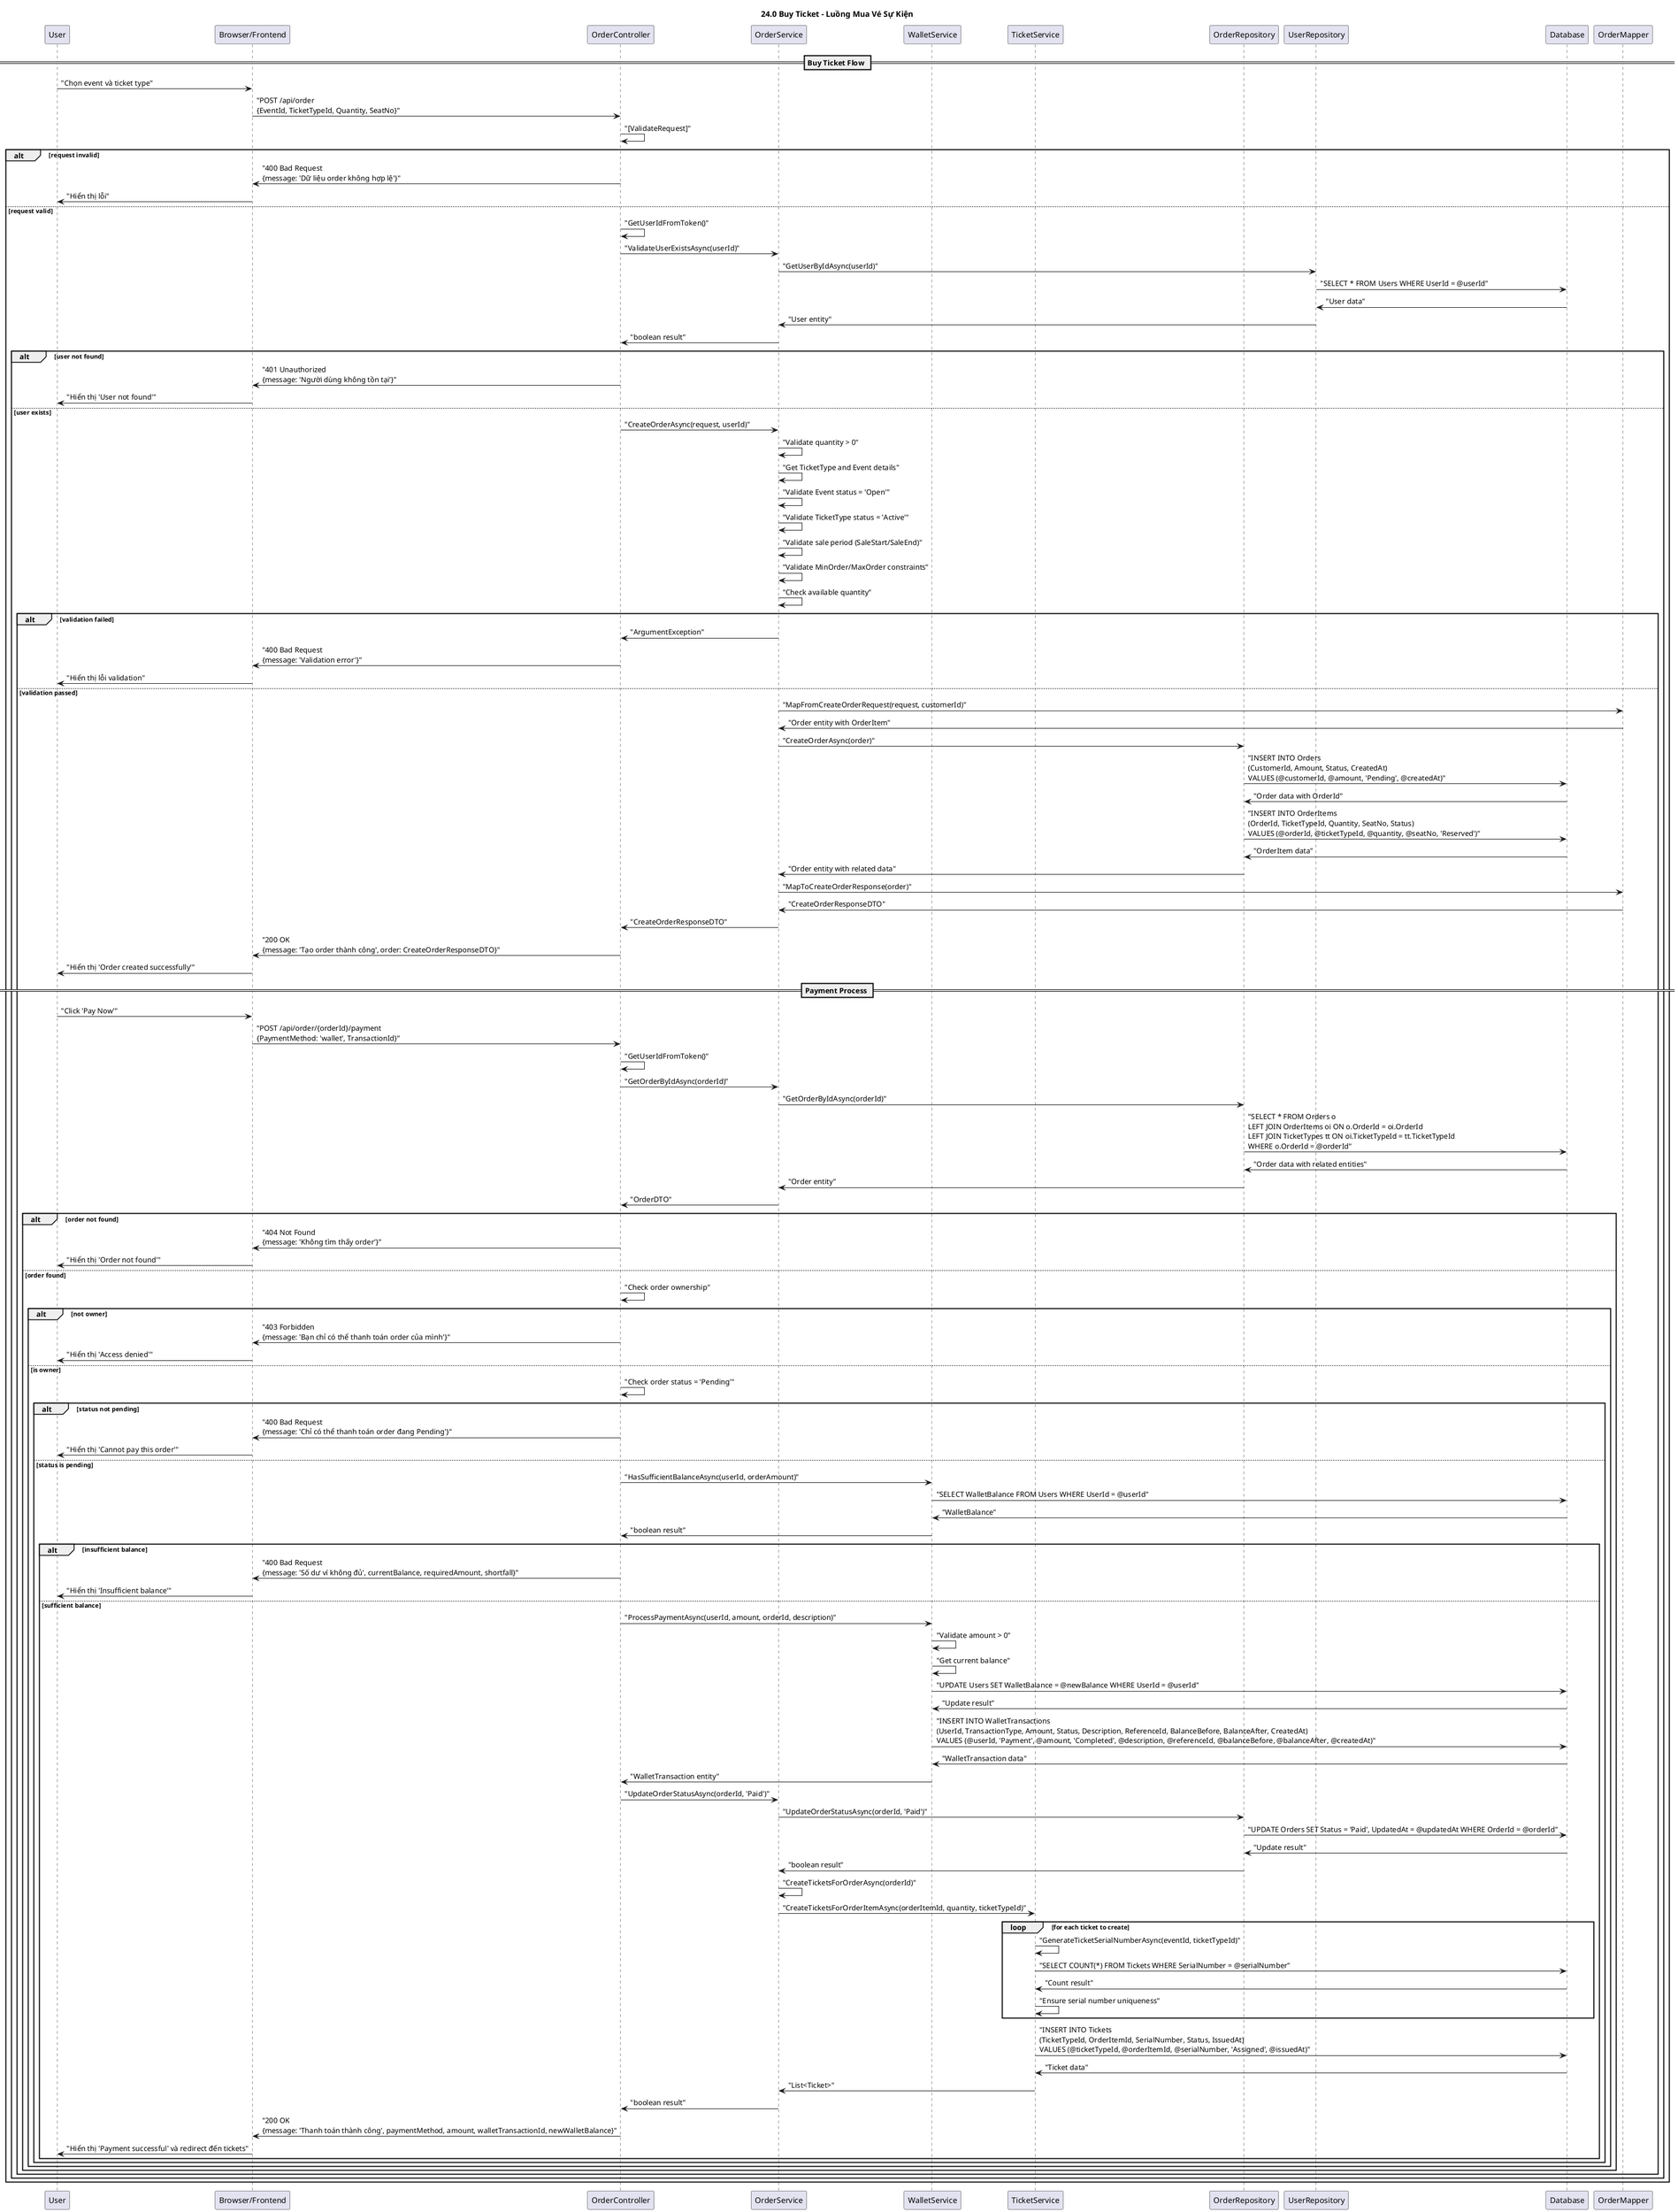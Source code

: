@startuml BuyTicket_Sequence
title 24.0 Buy Ticket - Luồng Mua Vé Sự Kiện

participant "User" as User
participant "Browser/Frontend" as Frontend
participant "OrderController" as OrderController
participant "OrderService" as OrderService
participant "WalletService" as WalletService
participant "TicketService" as TicketService
participant "OrderRepository" as OrderRepository
participant "UserRepository" as UserRepository
participant "Database" as Database
participant "OrderMapper" as OrderMapper

== Buy Ticket Flow ==
User -> Frontend: "Chọn event và ticket type"
Frontend -> OrderController: "POST /api/order\n{EventId, TicketTypeId, Quantity, SeatNo}"

OrderController -> OrderController: "[ValidateRequest]"

alt request invalid
    OrderController -> Frontend: "400 Bad Request\n{message: 'Dữ liệu order không hợp lệ'}"
    Frontend -> User: "Hiển thị lỗi"
else request valid
    OrderController -> OrderController: "GetUserIdFromToken()"
    OrderController -> OrderService: "ValidateUserExistsAsync(userId)"
    OrderService -> UserRepository: "GetUserByIdAsync(userId)"
    UserRepository -> Database: "SELECT * FROM Users WHERE UserId = @userId"
    Database -> UserRepository: "User data"
    UserRepository -> OrderService: "User entity"
    OrderService -> OrderController: "boolean result"

    alt user not found
        OrderController -> Frontend: "401 Unauthorized\n{message: 'Người dùng không tồn tại'}"
        Frontend -> User: "Hiển thị 'User not found'"
    else user exists
        OrderController -> OrderService: "CreateOrderAsync(request, userId)"
        
        OrderService -> OrderService: "Validate quantity > 0"
        OrderService -> OrderService: "Get TicketType and Event details"
        OrderService -> OrderService: "Validate Event status = 'Open'"
        OrderService -> OrderService: "Validate TicketType status = 'Active'"
        OrderService -> OrderService: "Validate sale period (SaleStart/SaleEnd)"
        OrderService -> OrderService: "Validate MinOrder/MaxOrder constraints"
        OrderService -> OrderService: "Check available quantity"

        alt validation failed
            OrderService -> OrderController: "ArgumentException"
            OrderController -> Frontend: "400 Bad Request\n{message: 'Validation error'}"
            Frontend -> User: "Hiển thị lỗi validation"
        else validation passed
            OrderService -> OrderMapper: "MapFromCreateOrderRequest(request, customerId)"
            OrderMapper -> OrderService: "Order entity with OrderItem"
            
            OrderService -> OrderRepository: "CreateOrderAsync(order)"
            OrderRepository -> Database: "INSERT INTO Orders\n(CustomerId, Amount, Status, CreatedAt)\nVALUES (@customerId, @amount, 'Pending', @createdAt)"
            Database -> OrderRepository: "Order data with OrderId"
            OrderRepository -> Database: "INSERT INTO OrderItems\n(OrderId, TicketTypeId, Quantity, SeatNo, Status)\nVALUES (@orderId, @ticketTypeId, @quantity, @seatNo, 'Reserved')"
            Database -> OrderRepository: "OrderItem data"
            OrderRepository -> OrderService: "Order entity with related data"
            
            OrderService -> OrderMapper: "MapToCreateOrderResponse(order)"
            OrderMapper -> OrderService: "CreateOrderResponseDTO"
            OrderService -> OrderController: "CreateOrderResponseDTO"
            OrderController -> Frontend: "200 OK\n{message: 'Tạo order thành công', order: CreateOrderResponseDTO}"
            Frontend -> User: "Hiển thị 'Order created successfully'"
            
            == Payment Process ==
            User -> Frontend: "Click 'Pay Now'"
            Frontend -> OrderController: "POST /api/order/{orderId}/payment\n{PaymentMethod: 'wallet', TransactionId}"

            OrderController -> OrderController: "GetUserIdFromToken()"
            OrderController -> OrderService: "GetOrderByIdAsync(orderId)"
            OrderService -> OrderRepository: "GetOrderByIdAsync(orderId)"
            OrderRepository -> Database: "SELECT * FROM Orders o\nLEFT JOIN OrderItems oi ON o.OrderId = oi.OrderId\nLEFT JOIN TicketTypes tt ON oi.TicketTypeId = tt.TicketTypeId\nWHERE o.OrderId = @orderId"
            Database -> OrderRepository: "Order data with related entities"
            OrderRepository -> OrderService: "Order entity"
            OrderService -> OrderController: "OrderDTO"

            alt order not found
                OrderController -> Frontend: "404 Not Found\n{message: 'Không tìm thấy order'}"
                Frontend -> User: "Hiển thị 'Order not found'"
            else order found
                OrderController -> OrderController: "Check order ownership"
                
                alt not owner
                    OrderController -> Frontend: "403 Forbidden\n{message: 'Bạn chỉ có thể thanh toán order của mình'}"
                    Frontend -> User: "Hiển thị 'Access denied'"
                else is owner
                    OrderController -> OrderController: "Check order status = 'Pending'"
                    
                    alt status not pending
                        OrderController -> Frontend: "400 Bad Request\n{message: 'Chỉ có thể thanh toán order đang Pending'}"
                        Frontend -> User: "Hiển thị 'Cannot pay this order'"
                    else status is pending
                        OrderController -> WalletService: "HasSufficientBalanceAsync(userId, orderAmount)"
                        WalletService -> Database: "SELECT WalletBalance FROM Users WHERE UserId = @userId"
                        Database -> WalletService: "WalletBalance"
                        WalletService -> OrderController: "boolean result"
                        
                        alt insufficient balance
                            OrderController -> Frontend: "400 Bad Request\n{message: 'Số dư ví không đủ', currentBalance, requiredAmount, shortfall}"
                            Frontend -> User: "Hiển thị 'Insufficient balance'"
                        else sufficient balance
                            OrderController -> WalletService: "ProcessPaymentAsync(userId, amount, orderId, description)"
                            
                            WalletService -> WalletService: "Validate amount > 0"
                            WalletService -> WalletService: "Get current balance"
                            WalletService -> Database: "UPDATE Users SET WalletBalance = @newBalance WHERE UserId = @userId"
                            Database -> WalletService: "Update result"
                            WalletService -> Database: "INSERT INTO WalletTransactions\n(UserId, TransactionType, Amount, Status, Description, ReferenceId, BalanceBefore, BalanceAfter, CreatedAt)\nVALUES (@userId, 'Payment', @amount, 'Completed', @description, @referenceId, @balanceBefore, @balanceAfter, @createdAt)"
                            Database -> WalletService: "WalletTransaction data"
                            WalletService -> OrderController: "WalletTransaction entity"
                            
                            OrderController -> OrderService: "UpdateOrderStatusAsync(orderId, 'Paid')"
                            OrderService -> OrderRepository: "UpdateOrderStatusAsync(orderId, 'Paid')"
                            OrderRepository -> Database: "UPDATE Orders SET Status = 'Paid', UpdatedAt = @updatedAt WHERE OrderId = @orderId"
                            Database -> OrderRepository: "Update result"
                            OrderRepository -> OrderService: "boolean result"
                            
                            OrderService -> OrderService: "CreateTicketsForOrderAsync(orderId)"
                            OrderService -> TicketService: "CreateTicketsForOrderItemAsync(orderItemId, quantity, ticketTypeId)"
                            
                            loop for each ticket to create
                                TicketService -> TicketService: "GenerateTicketSerialNumberAsync(eventId, ticketTypeId)"
                                TicketService -> Database: "SELECT COUNT(*) FROM Tickets WHERE SerialNumber = @serialNumber"
                                Database -> TicketService: "Count result"
                                TicketService -> TicketService: "Ensure serial number uniqueness"
                            end
                            
                            TicketService -> Database: "INSERT INTO Tickets\n(TicketTypeId, OrderItemId, SerialNumber, Status, IssuedAt)\nVALUES (@ticketTypeId, @orderItemId, @serialNumber, 'Assigned', @issuedAt)"
                            Database -> TicketService: "Ticket data"
                            TicketService -> OrderService: "List<Ticket>"
                            
                            OrderService -> OrderController: "boolean result"
                            OrderController -> Frontend: "200 OK\n{message: 'Thanh toán thành công', paymentMethod, amount, walletTransactionId, newWalletBalance}"
                            Frontend -> User: "Hiển thị 'Payment successful' và redirect đến tickets"
                        end
                    end
                end
            end
        end
    end
end

@enduml
